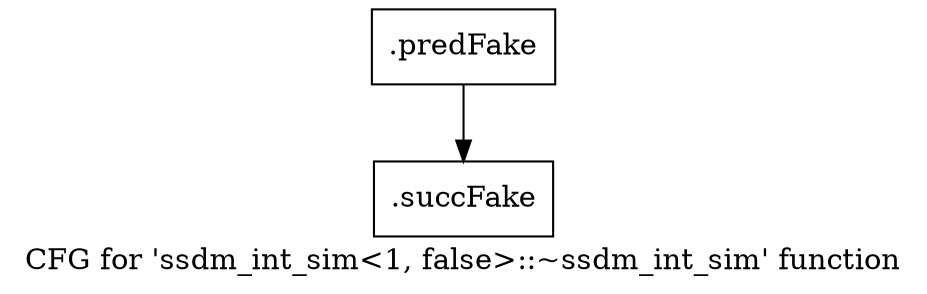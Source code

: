 digraph "CFG for 'ssdm_int_sim\<1, false\>::~ssdm_int_sim' function" {
	label="CFG for 'ssdm_int_sim\<1, false\>::~ssdm_int_sim' function";

	Node0x46edf10 [shape=record,filename="",linenumber="",label="{.predFake}"];
	Node0x46edf10 -> Node0x47e7a80[ callList="" memoryops="" filename="/media/miguel/NewVolume/Linux/Xilinx/Vitis_HLS/2020.2/include/ap_common.h" execusionnum="0"];
	Node0x47e7a80 [shape=record,filename="/media/miguel/NewVolume/Linux/Xilinx/Vitis_HLS/2020.2/include/ap_common.h",linenumber="639",label="{.succFake}"];
}
